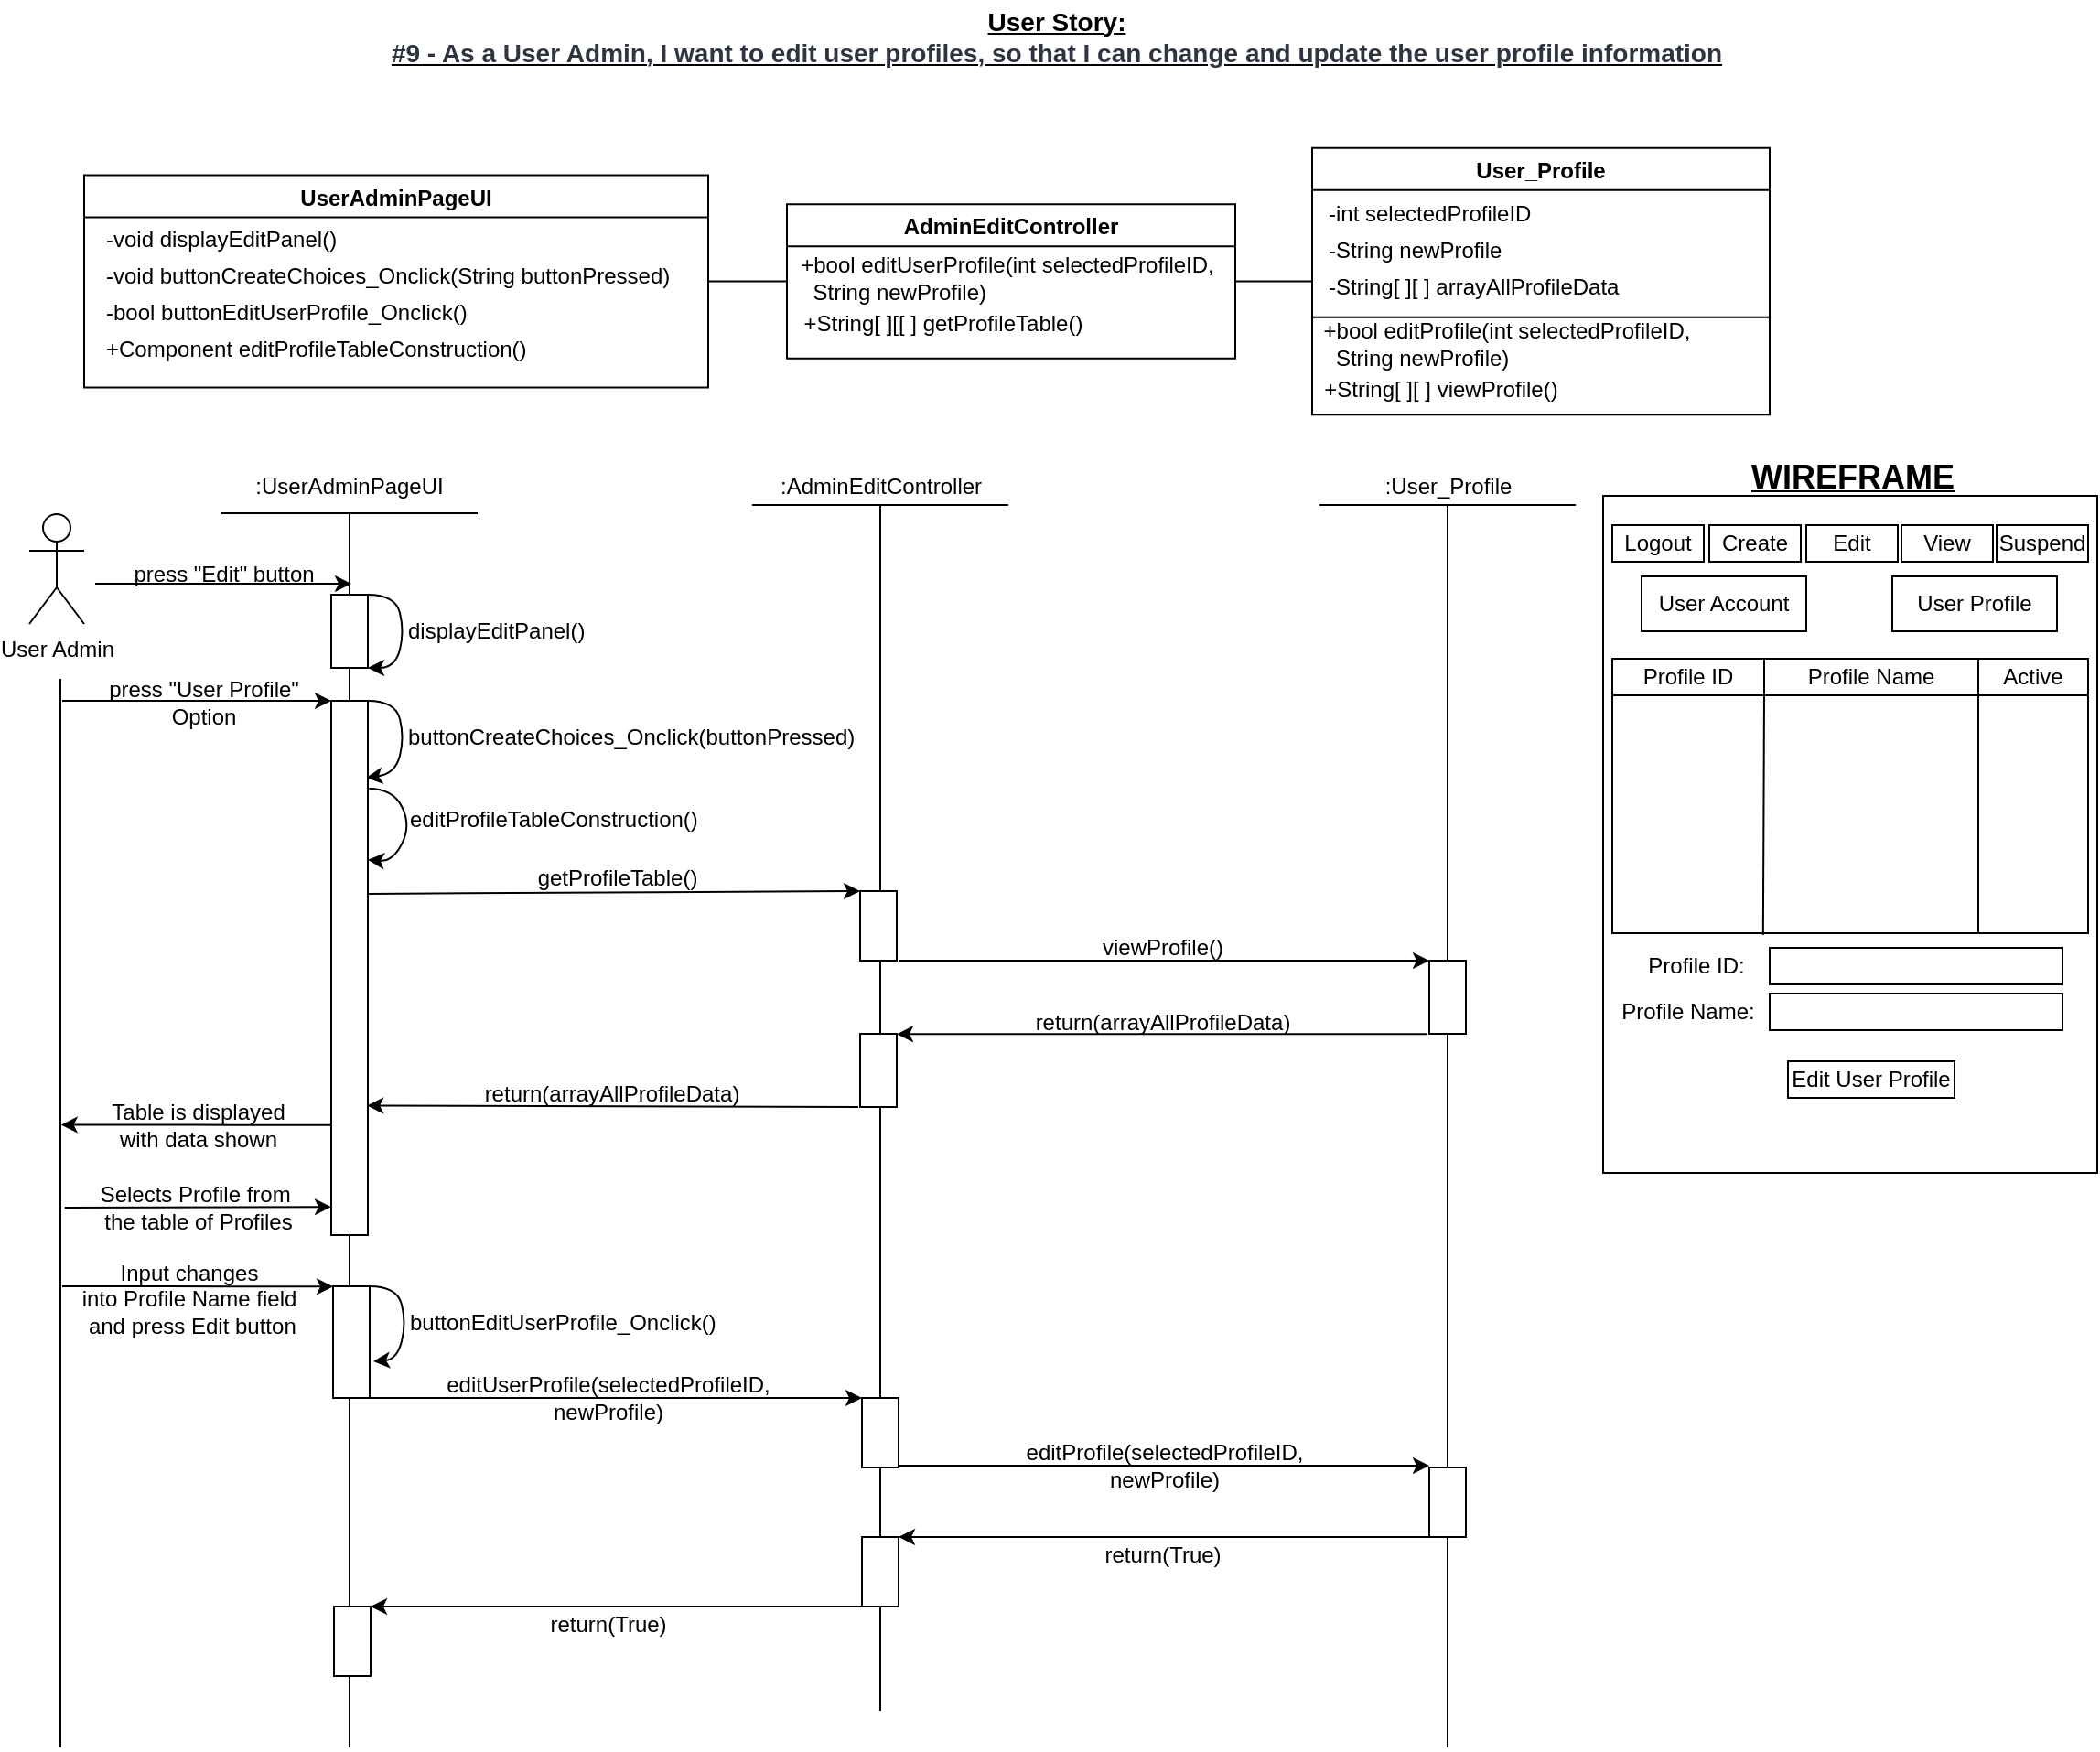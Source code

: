 <mxfile version="18.0.1" type="device"><diagram id="1YwtTbQ3Z7pTjlXF4-N0" name="Page-1"><mxGraphModel dx="1918" dy="1014" grid="1" gridSize="10" guides="1" tooltips="1" connect="1" arrows="1" fold="1" page="1" pageScale="1" pageWidth="1169" pageHeight="827" math="0" shadow="0"><root><mxCell id="0"/><mxCell id="1" parent="0"/><mxCell id="haLUxBjH6cShnl7Ug6Ql-109" value="" style="rounded=0;whiteSpace=wrap;html=1;" parent="1" vertex="1"><mxGeometry x="882" y="296" width="270" height="370" as="geometry"/></mxCell><mxCell id="3snV8VC3OuR5L-uNEUc_-36" value="" style="rounded=0;whiteSpace=wrap;html=1;labelBackgroundColor=#FFFFFF;fillColor=none;" parent="1" vertex="1"><mxGeometry x="887" y="385" width="260" height="150" as="geometry"/></mxCell><mxCell id="haLUxBjH6cShnl7Ug6Ql-2" value="UserAdminPageUI" style="swimlane;" parent="1" vertex="1"><mxGeometry x="52" y="120.75" width="341" height="116" as="geometry"/></mxCell><mxCell id="haLUxBjH6cShnl7Ug6Ql-16" value="-void displayEditPanel()" style="text;html=1;align=left;verticalAlign=middle;resizable=0;points=[];autosize=1;strokeColor=none;fillColor=none;" parent="haLUxBjH6cShnl7Ug6Ql-2" vertex="1"><mxGeometry x="10" y="24.75" width="140" height="20" as="geometry"/></mxCell><mxCell id="haLUxBjH6cShnl7Ug6Ql-19" value="+Component editProfileTableConstruction()" style="text;html=1;align=left;verticalAlign=middle;resizable=0;points=[];autosize=1;strokeColor=none;fillColor=none;" parent="haLUxBjH6cShnl7Ug6Ql-2" vertex="1"><mxGeometry x="10" y="84.75" width="250" height="20" as="geometry"/></mxCell><mxCell id="haLUxBjH6cShnl7Ug6Ql-8" value="-void buttonCreateChoices_Onclick(String buttonPressed)" style="text;html=1;align=left;verticalAlign=middle;resizable=0;points=[];autosize=1;strokeColor=none;fillColor=none;" parent="haLUxBjH6cShnl7Ug6Ql-2" vertex="1"><mxGeometry x="10" y="44.75" width="320" height="20" as="geometry"/></mxCell><mxCell id="5boBGRs_CYiOxULvytWP-1" value="-bool buttonEditUserProfile_Onclick()" style="text;html=1;align=left;verticalAlign=middle;resizable=0;points=[];autosize=1;strokeColor=none;fillColor=none;" parent="haLUxBjH6cShnl7Ug6Ql-2" vertex="1"><mxGeometry x="10" y="64.75" width="210" height="20" as="geometry"/></mxCell><mxCell id="haLUxBjH6cShnl7Ug6Ql-3" value="AdminEditController" style="swimlane;startSize=23;" parent="1" vertex="1"><mxGeometry x="436" y="136.62" width="245" height="84.25" as="geometry"/></mxCell><mxCell id="haLUxBjH6cShnl7Ug6Ql-6" value="&lt;div style=&quot;text-align: left&quot;&gt;&lt;span&gt;+bool editUserProfile(&lt;/span&gt;&lt;span&gt;int selectedProfileID,&lt;/span&gt;&lt;/div&gt;&lt;div style=&quot;text-align: left&quot;&gt;&lt;span&gt;&amp;nbsp; String newProfile&lt;/span&gt;&lt;span&gt;)&lt;/span&gt;&lt;/div&gt;" style="text;html=1;align=center;verticalAlign=middle;resizable=0;points=[];autosize=1;strokeColor=none;fillColor=none;" parent="haLUxBjH6cShnl7Ug6Ql-3" vertex="1"><mxGeometry y="25.25" width="240" height="30" as="geometry"/></mxCell><mxCell id="LX7pltbs_5qKsJnEepeX-21" value="&lt;div style=&quot;text-align: left&quot;&gt;&lt;span&gt;+String[ ][[ ] getProfileTable()&lt;/span&gt;&lt;/div&gt;" style="text;html=1;align=center;verticalAlign=middle;resizable=0;points=[];autosize=1;strokeColor=none;fillColor=none;" parent="haLUxBjH6cShnl7Ug6Ql-3" vertex="1"><mxGeometry y="55.25" width="170" height="20" as="geometry"/></mxCell><mxCell id="haLUxBjH6cShnl7Ug6Ql-4" value="User_Profile" style="swimlane;" parent="1" vertex="1"><mxGeometry x="723" y="105.88" width="250" height="145.75" as="geometry"/></mxCell><mxCell id="haLUxBjH6cShnl7Ug6Ql-22" value="-String newProfile" style="text;html=1;align=left;verticalAlign=middle;resizable=0;points=[];autosize=1;strokeColor=none;fillColor=none;" parent="haLUxBjH6cShnl7Ug6Ql-4" vertex="1"><mxGeometry x="7" y="46" width="110" height="20" as="geometry"/></mxCell><mxCell id="haLUxBjH6cShnl7Ug6Ql-23" value="" style="endArrow=none;html=1;rounded=0;" parent="haLUxBjH6cShnl7Ug6Ql-4" edge="1"><mxGeometry width="50" height="50" relative="1" as="geometry"><mxPoint y="92.5" as="sourcePoint"/><mxPoint x="250" y="92.5" as="targetPoint"/></mxGeometry></mxCell><mxCell id="3snV8VC3OuR5L-uNEUc_-46" value="&lt;div style=&quot;text-align: left&quot;&gt;&lt;span&gt;+bool editProfile(int selectedProfileID,&lt;/span&gt;&lt;/div&gt;&lt;div style=&quot;text-align: left&quot;&gt;&lt;span&gt;&amp;nbsp; String newProfile&lt;/span&gt;&lt;span&gt;)&lt;/span&gt;&lt;/div&gt;" style="text;html=1;align=center;verticalAlign=middle;resizable=0;points=[];autosize=1;strokeColor=none;fillColor=none;" parent="haLUxBjH6cShnl7Ug6Ql-4" vertex="1"><mxGeometry x="-4" y="92.5" width="220" height="30" as="geometry"/></mxCell><mxCell id="3snV8VC3OuR5L-uNEUc_-48" value="-int selectedProfileID" style="text;html=1;align=left;verticalAlign=middle;resizable=0;points=[];autosize=1;strokeColor=none;fillColor=none;" parent="haLUxBjH6cShnl7Ug6Ql-4" vertex="1"><mxGeometry x="7" y="26" width="130" height="20" as="geometry"/></mxCell><mxCell id="LX7pltbs_5qKsJnEepeX-19" value="-String[ ][ ] arrayAllProfileData" style="text;html=1;align=left;verticalAlign=middle;resizable=0;points=[];autosize=1;strokeColor=none;fillColor=none;" parent="haLUxBjH6cShnl7Ug6Ql-4" vertex="1"><mxGeometry x="7" y="66.25" width="170" height="20" as="geometry"/></mxCell><mxCell id="LX7pltbs_5qKsJnEepeX-22" value="&lt;div style=&quot;text-align: left&quot;&gt;+String[ ][ ] viewProfile()&lt;/div&gt;" style="text;html=1;align=center;verticalAlign=middle;resizable=0;points=[];autosize=1;strokeColor=none;fillColor=none;" parent="haLUxBjH6cShnl7Ug6Ql-4" vertex="1"><mxGeometry y="122.5" width="140" height="20" as="geometry"/></mxCell><mxCell id="haLUxBjH6cShnl7Ug6Ql-25" value="" style="endArrow=none;html=1;rounded=0;exitX=1;exitY=0.5;exitDx=0;exitDy=0;entryX=0;entryY=0.5;entryDx=0;entryDy=0;" parent="1" source="haLUxBjH6cShnl7Ug6Ql-2" target="haLUxBjH6cShnl7Ug6Ql-3" edge="1"><mxGeometry width="50" height="50" relative="1" as="geometry"><mxPoint x="567" y="406" as="sourcePoint"/><mxPoint x="617" y="356" as="targetPoint"/></mxGeometry></mxCell><mxCell id="haLUxBjH6cShnl7Ug6Ql-26" value="" style="endArrow=none;html=1;rounded=0;entryX=0;entryY=0.5;entryDx=0;entryDy=0;exitX=1;exitY=0.5;exitDx=0;exitDy=0;" parent="1" source="haLUxBjH6cShnl7Ug6Ql-3" target="haLUxBjH6cShnl7Ug6Ql-4" edge="1"><mxGeometry width="50" height="50" relative="1" as="geometry"><mxPoint x="567" y="226" as="sourcePoint"/><mxPoint x="567" y="256" as="targetPoint"/></mxGeometry></mxCell><mxCell id="haLUxBjH6cShnl7Ug6Ql-70" style="edgeStyle=orthogonalEdgeStyle;rounded=0;orthogonalLoop=1;jettySize=auto;html=1;entryX=0;entryY=0;entryDx=0;entryDy=0;" parent="1" edge="1"><mxGeometry relative="1" as="geometry"><mxPoint x="198" y="344" as="targetPoint"/><Array as="points"><mxPoint x="108" y="344"/><mxPoint x="108" y="344"/></Array><mxPoint x="58" y="344" as="sourcePoint"/></mxGeometry></mxCell><mxCell id="haLUxBjH6cShnl7Ug6Ql-27" value="User Admin" style="shape=umlActor;verticalLabelPosition=bottom;verticalAlign=top;html=1;outlineConnect=0;" parent="1" vertex="1"><mxGeometry x="22" y="306" width="30" height="60" as="geometry"/></mxCell><mxCell id="haLUxBjH6cShnl7Ug6Ql-29" value=":UserAdminPageUI" style="text;html=1;strokeColor=none;fillColor=none;align=center;verticalAlign=middle;whiteSpace=wrap;rounded=0;" parent="1" vertex="1"><mxGeometry x="167" y="276" width="60" height="30" as="geometry"/></mxCell><mxCell id="haLUxBjH6cShnl7Ug6Ql-30" value=":AdminEditController" style="text;html=1;align=center;verticalAlign=middle;resizable=0;points=[];autosize=1;strokeColor=none;fillColor=none;" parent="1" vertex="1"><mxGeometry x="422" y="281" width="130" height="20" as="geometry"/></mxCell><mxCell id="haLUxBjH6cShnl7Ug6Ql-31" value=":User_Profile" style="text;html=1;align=center;verticalAlign=middle;resizable=0;points=[];autosize=1;strokeColor=none;fillColor=none;" parent="1" vertex="1"><mxGeometry x="757" y="281" width="80" height="20" as="geometry"/></mxCell><mxCell id="haLUxBjH6cShnl7Ug6Ql-32" value="" style="endArrow=none;html=1;rounded=0;" parent="1" edge="1"><mxGeometry width="50" height="50" relative="1" as="geometry"><mxPoint x="127" y="305.52" as="sourcePoint"/><mxPoint x="267" y="305.52" as="targetPoint"/></mxGeometry></mxCell><mxCell id="haLUxBjH6cShnl7Ug6Ql-33" value="" style="endArrow=none;html=1;rounded=0;" parent="1" edge="1"><mxGeometry width="50" height="50" relative="1" as="geometry"><mxPoint x="417" y="301" as="sourcePoint"/><mxPoint x="557" y="301" as="targetPoint"/></mxGeometry></mxCell><mxCell id="haLUxBjH6cShnl7Ug6Ql-34" value="" style="endArrow=none;html=1;rounded=0;" parent="1" edge="1"><mxGeometry width="50" height="50" relative="1" as="geometry"><mxPoint x="727" y="301" as="sourcePoint"/><mxPoint x="867" y="301" as="targetPoint"/></mxGeometry></mxCell><mxCell id="haLUxBjH6cShnl7Ug6Ql-48" value="" style="endArrow=none;html=1;rounded=0;startArrow=none;entryX=0.5;entryY=1;entryDx=0;entryDy=0;entryPerimeter=0;" parent="1" source="3snV8VC3OuR5L-uNEUc_-21" target="haLUxBjH6cShnl7Ug6Ql-30" edge="1"><mxGeometry width="50" height="50" relative="1" as="geometry"><mxPoint x="487" y="1306" as="sourcePoint"/><mxPoint x="485" y="296" as="targetPoint"/></mxGeometry></mxCell><mxCell id="haLUxBjH6cShnl7Ug6Ql-57" value="" style="endArrow=none;html=1;rounded=0;entryX=0.5;entryY=0.982;entryDx=0;entryDy=0;entryPerimeter=0;" parent="1" target="haLUxBjH6cShnl7Ug6Ql-31" edge="1"><mxGeometry width="50" height="50" relative="1" as="geometry"><mxPoint x="797" y="980" as="sourcePoint"/><mxPoint x="797" y="306" as="targetPoint"/></mxGeometry></mxCell><mxCell id="haLUxBjH6cShnl7Ug6Ql-110" value="Logout" style="rounded=0;whiteSpace=wrap;html=1;" parent="1" vertex="1"><mxGeometry x="887" y="312" width="50" height="20" as="geometry"/></mxCell><mxCell id="haLUxBjH6cShnl7Ug6Ql-111" value="Create" style="rounded=0;whiteSpace=wrap;html=1;" parent="1" vertex="1"><mxGeometry x="940" y="312" width="50" height="20" as="geometry"/></mxCell><mxCell id="haLUxBjH6cShnl7Ug6Ql-112" value="Edit&lt;span style=&quot;color: rgba(0 , 0 , 0 , 0) ; font-family: monospace ; font-size: 0px&quot;&gt;%3CmxGraphModel%3E%3Croot%3E%3CmxCell%20id%3D%220%22%2F%3E%3CmxCell%20id%3D%221%22%20parent%3D%220%22%2F%3E%3CmxCell%20id%3D%222%22%20value%3D%22Create%22%20style%3D%22rounded%3D0%3BwhiteSpace%3Dwrap%3Bhtml%3D1%3B%22%20vertex%3D%221%22%20parent%3D%221%22%3E%3CmxGeometry%20x%3D%22966%22%20y%3D%2246%22%20width%3D%2270%22%20height%3D%2220%22%20as%3D%22geometry%22%2F%3E%3C%2FmxCell%3E%3C%2Froot%3E%3C%2FmxGraphModel%3E&lt;/span&gt;" style="rounded=0;whiteSpace=wrap;html=1;" parent="1" vertex="1"><mxGeometry x="993" y="312" width="50" height="20" as="geometry"/></mxCell><mxCell id="haLUxBjH6cShnl7Ug6Ql-115" value="View" style="rounded=0;whiteSpace=wrap;html=1;" parent="1" vertex="1"><mxGeometry x="1045" y="312" width="50" height="20" as="geometry"/></mxCell><mxCell id="haLUxBjH6cShnl7Ug6Ql-116" value="Suspend" style="rounded=0;whiteSpace=wrap;html=1;" parent="1" vertex="1"><mxGeometry x="1097" y="312" width="50" height="20" as="geometry"/></mxCell><mxCell id="haLUxBjH6cShnl7Ug6Ql-117" value="Profile ID:" style="text;html=1;strokeColor=none;fillColor=none;align=center;verticalAlign=middle;whiteSpace=wrap;rounded=0;" parent="1" vertex="1"><mxGeometry x="903" y="538" width="60" height="30" as="geometry"/></mxCell><mxCell id="haLUxBjH6cShnl7Ug6Ql-118" value="Profile Name:" style="text;html=1;strokeColor=none;fillColor=none;align=center;verticalAlign=middle;whiteSpace=wrap;rounded=0;" parent="1" vertex="1"><mxGeometry x="887" y="563" width="83" height="30" as="geometry"/></mxCell><mxCell id="haLUxBjH6cShnl7Ug6Ql-119" value="" style="rounded=0;whiteSpace=wrap;html=1;" parent="1" vertex="1"><mxGeometry x="973" y="543" width="160" height="20" as="geometry"/></mxCell><mxCell id="haLUxBjH6cShnl7Ug6Ql-120" value="" style="rounded=0;whiteSpace=wrap;html=1;" parent="1" vertex="1"><mxGeometry x="973" y="568" width="160" height="20" as="geometry"/></mxCell><mxCell id="haLUxBjH6cShnl7Ug6Ql-123" value="Edit User Profile" style="rounded=0;whiteSpace=wrap;html=1;" parent="1" vertex="1"><mxGeometry x="983" y="605" width="91" height="20" as="geometry"/></mxCell><mxCell id="haLUxBjH6cShnl7Ug6Ql-124" value="&lt;b&gt;&lt;u&gt;&lt;font style=&quot;font-size: 18px&quot;&gt;WIREFRAME&lt;/font&gt;&lt;/u&gt;&lt;/b&gt;" style="text;html=1;align=center;verticalAlign=middle;resizable=0;points=[];autosize=1;strokeColor=none;fillColor=none;" parent="1" vertex="1"><mxGeometry x="953" y="276" width="130" height="20" as="geometry"/></mxCell><mxCell id="wWWZvd4En1-HustH4XMh-6" value="press &quot;Edit&quot; button" style="text;html=1;align=center;verticalAlign=middle;resizable=0;points=[];autosize=1;strokeColor=none;fillColor=none;" parent="1" vertex="1"><mxGeometry x="73" y="329" width="110" height="20" as="geometry"/></mxCell><mxCell id="wWWZvd4En1-HustH4XMh-27" value="" style="endArrow=none;html=1;rounded=0;fontSize=17;" parent="1" edge="1"><mxGeometry width="50" height="50" relative="1" as="geometry"><mxPoint x="197" y="980" as="sourcePoint"/><mxPoint x="197" y="306" as="targetPoint"/></mxGeometry></mxCell><mxCell id="3snV8VC3OuR5L-uNEUc_-1" value="" style="curved=1;endArrow=classic;html=1;rounded=0;entryX=1;entryY=1;entryDx=0;entryDy=0;exitX=1;exitY=0;exitDx=0;exitDy=0;" parent="1" source="3snV8VC3OuR5L-uNEUc_-2" target="3snV8VC3OuR5L-uNEUc_-2" edge="1"><mxGeometry width="50" height="50" relative="1" as="geometry"><mxPoint x="202" y="410" as="sourcePoint"/><mxPoint x="252" y="360" as="targetPoint"/><Array as="points"><mxPoint x="222" y="350"/><mxPoint x="227" y="370"/><mxPoint x="222" y="390"/></Array></mxGeometry></mxCell><mxCell id="3snV8VC3OuR5L-uNEUc_-2" value="" style="rounded=0;whiteSpace=wrap;html=1;" parent="1" vertex="1"><mxGeometry x="187" y="350" width="20" height="40" as="geometry"/></mxCell><mxCell id="3snV8VC3OuR5L-uNEUc_-6" value="displayEditPanel()" style="text;html=1;align=left;verticalAlign=middle;resizable=0;points=[];autosize=1;strokeColor=none;fillColor=none;" parent="1" vertex="1"><mxGeometry x="227" y="360" width="110" height="20" as="geometry"/></mxCell><mxCell id="3snV8VC3OuR5L-uNEUc_-7" style="edgeStyle=orthogonalEdgeStyle;rounded=0;orthogonalLoop=1;jettySize=auto;html=1;entryX=-0.043;entryY=0.372;entryDx=0;entryDy=0;entryPerimeter=0;" parent="1" edge="1"><mxGeometry relative="1" as="geometry"><mxPoint x="187" y="684.624" as="targetPoint"/><Array as="points"><mxPoint x="186.86" y="685"/></Array><mxPoint x="41.36" y="685" as="sourcePoint"/></mxGeometry></mxCell><mxCell id="3snV8VC3OuR5L-uNEUc_-8" value="Selects Profile from&amp;nbsp;&lt;br&gt;the table of Profiles" style="text;html=1;align=center;verticalAlign=middle;resizable=0;points=[];autosize=1;strokeColor=none;fillColor=none;" parent="1" vertex="1"><mxGeometry x="54.36" y="670" width="120" height="30" as="geometry"/></mxCell><mxCell id="3snV8VC3OuR5L-uNEUc_-10" value="" style="curved=1;endArrow=classic;html=1;rounded=0;exitX=1;exitY=0;exitDx=0;exitDy=0;entryX=1.017;entryY=0.318;entryDx=0;entryDy=0;entryPerimeter=0;" parent="1" edge="1"><mxGeometry width="50" height="50" relative="1" as="geometry"><mxPoint x="207.66" y="456" as="sourcePoint"/><mxPoint x="207.0" y="494.856" as="targetPoint"/><Array as="points"><mxPoint x="220.66" y="456"/><mxPoint x="230.66" y="476"/><mxPoint x="220.66" y="496"/></Array></mxGeometry></mxCell><mxCell id="3snV8VC3OuR5L-uNEUc_-12" value="editProfileTableConstruction()" style="text;html=1;align=left;verticalAlign=middle;resizable=0;points=[];autosize=1;strokeColor=none;fillColor=none;" parent="1" vertex="1"><mxGeometry x="227.66" y="463" width="170" height="20" as="geometry"/></mxCell><mxCell id="3snV8VC3OuR5L-uNEUc_-13" style="edgeStyle=orthogonalEdgeStyle;rounded=0;orthogonalLoop=1;jettySize=auto;html=1;entryX=0;entryY=0;entryDx=0;entryDy=0;" parent="1" edge="1"><mxGeometry relative="1" as="geometry"><mxPoint x="188" y="728.18" as="targetPoint"/><Array as="points"><mxPoint x="98" y="728"/></Array><mxPoint x="40" y="728" as="sourcePoint"/></mxGeometry></mxCell><mxCell id="3snV8VC3OuR5L-uNEUc_-14" value="Input changes&lt;br&gt;into Profile Name field&lt;br&gt;&amp;nbsp;and press Edit button" style="text;html=1;align=center;verticalAlign=middle;resizable=0;points=[];autosize=1;strokeColor=none;fillColor=none;" parent="1" vertex="1"><mxGeometry x="43.5" y="710" width="130" height="50" as="geometry"/></mxCell><mxCell id="3snV8VC3OuR5L-uNEUc_-15" value="" style="curved=1;endArrow=classic;html=1;rounded=0;exitX=1;exitY=0;exitDx=0;exitDy=0;" parent="1" source="3snV8VC3OuR5L-uNEUc_-16" edge="1"><mxGeometry width="50" height="50" relative="1" as="geometry"><mxPoint x="203" y="788" as="sourcePoint"/><mxPoint x="210" y="769" as="targetPoint"/><Array as="points"><mxPoint x="223" y="728"/><mxPoint x="228" y="748"/><mxPoint x="223" y="768"/></Array></mxGeometry></mxCell><mxCell id="3snV8VC3OuR5L-uNEUc_-16" value="" style="rounded=0;whiteSpace=wrap;html=1;" parent="1" vertex="1"><mxGeometry x="188" y="728" width="20" height="61" as="geometry"/></mxCell><mxCell id="3snV8VC3OuR5L-uNEUc_-17" value="buttonEditUserProfile_Onclick()" style="text;html=1;align=left;verticalAlign=middle;resizable=0;points=[];autosize=1;strokeColor=none;fillColor=none;" parent="1" vertex="1"><mxGeometry x="228" y="738" width="180" height="20" as="geometry"/></mxCell><mxCell id="3snV8VC3OuR5L-uNEUc_-19" value="" style="endArrow=classic;html=1;rounded=0;" parent="1" edge="1"><mxGeometry width="50" height="50" relative="1" as="geometry"><mxPoint x="205" y="789.0" as="sourcePoint"/><mxPoint x="477" y="789" as="targetPoint"/></mxGeometry></mxCell><mxCell id="3snV8VC3OuR5L-uNEUc_-20" value="editUserProfile(selectedProfileID,&lt;br&gt;newProfile)" style="text;html=1;align=center;verticalAlign=middle;resizable=0;points=[];autosize=1;strokeColor=none;fillColor=none;" parent="1" vertex="1"><mxGeometry x="243" y="774.0" width="190" height="30" as="geometry"/></mxCell><mxCell id="3snV8VC3OuR5L-uNEUc_-21" value="" style="rounded=0;whiteSpace=wrap;html=1;" parent="1" vertex="1"><mxGeometry x="477" y="789" width="20" height="38" as="geometry"/></mxCell><mxCell id="3snV8VC3OuR5L-uNEUc_-22" value="" style="endArrow=none;html=1;rounded=0;startArrow=none;entryX=0.5;entryY=1;entryDx=0;entryDy=0;entryPerimeter=0;" parent="1" target="3snV8VC3OuR5L-uNEUc_-21" edge="1"><mxGeometry width="50" height="50" relative="1" as="geometry"><mxPoint x="487" y="960" as="sourcePoint"/><mxPoint x="487" y="275" as="targetPoint"/></mxGeometry></mxCell><mxCell id="3snV8VC3OuR5L-uNEUc_-23" value="" style="endArrow=classic;html=1;rounded=0;entryX=0;entryY=0;entryDx=0;entryDy=0;" parent="1" edge="1"><mxGeometry width="50" height="50" relative="1" as="geometry"><mxPoint x="497" y="826.0" as="sourcePoint"/><mxPoint x="787" y="826" as="targetPoint"/></mxGeometry></mxCell><mxCell id="3snV8VC3OuR5L-uNEUc_-24" value="editProfile(selectedProfileID,&lt;br&gt;newProfile)" style="text;html=1;align=center;verticalAlign=middle;resizable=0;points=[];autosize=1;strokeColor=none;fillColor=none;" parent="1" vertex="1"><mxGeometry x="557" y="811" width="170" height="30" as="geometry"/></mxCell><mxCell id="3snV8VC3OuR5L-uNEUc_-25" value="" style="rounded=0;whiteSpace=wrap;html=1;" parent="1" vertex="1"><mxGeometry x="787" y="827" width="20" height="38" as="geometry"/></mxCell><mxCell id="3snV8VC3OuR5L-uNEUc_-27" value="" style="endArrow=classic;html=1;rounded=0;exitX=0;exitY=1;exitDx=0;exitDy=0;entryX=1;entryY=0;entryDx=0;entryDy=0;" parent="1" source="3snV8VC3OuR5L-uNEUc_-25" target="3snV8VC3OuR5L-uNEUc_-28" edge="1"><mxGeometry width="50" height="50" relative="1" as="geometry"><mxPoint x="496" y="1061" as="sourcePoint"/><mxPoint x="517" y="1101" as="targetPoint"/></mxGeometry></mxCell><mxCell id="3snV8VC3OuR5L-uNEUc_-28" value="" style="rounded=0;whiteSpace=wrap;html=1;" parent="1" vertex="1"><mxGeometry x="477" y="865" width="20" height="38" as="geometry"/></mxCell><mxCell id="3snV8VC3OuR5L-uNEUc_-29" value="return(True)" style="text;html=1;align=center;verticalAlign=middle;resizable=0;points=[];autosize=1;strokeColor=none;fillColor=none;" parent="1" vertex="1"><mxGeometry x="601" y="865" width="80" height="20" as="geometry"/></mxCell><mxCell id="3snV8VC3OuR5L-uNEUc_-31" value="" style="endArrow=classic;html=1;rounded=0;exitX=0;exitY=1;exitDx=0;exitDy=0;entryX=1;entryY=0;entryDx=0;entryDy=0;" parent="1" source="3snV8VC3OuR5L-uNEUc_-28" target="3snV8VC3OuR5L-uNEUc_-33" edge="1"><mxGeometry width="50" height="50" relative="1" as="geometry"><mxPoint x="467" y="1081" as="sourcePoint"/><mxPoint x="217" y="1078" as="targetPoint"/></mxGeometry></mxCell><mxCell id="3snV8VC3OuR5L-uNEUc_-32" value="return(True)" style="text;html=1;align=center;verticalAlign=middle;resizable=0;points=[];autosize=1;strokeColor=none;fillColor=none;" parent="1" vertex="1"><mxGeometry x="298" y="903" width="80" height="20" as="geometry"/></mxCell><mxCell id="3snV8VC3OuR5L-uNEUc_-33" value="" style="rounded=0;whiteSpace=wrap;html=1;" parent="1" vertex="1"><mxGeometry x="188.5" y="903" width="20" height="38" as="geometry"/></mxCell><mxCell id="3snV8VC3OuR5L-uNEUc_-39" value="Profile ID" style="text;html=1;strokeColor=default;fillColor=none;align=center;verticalAlign=middle;whiteSpace=wrap;rounded=0;labelBackgroundColor=#FFFFFF;" parent="1" vertex="1"><mxGeometry x="887" y="385" width="83" height="20" as="geometry"/></mxCell><mxCell id="3snV8VC3OuR5L-uNEUc_-40" value="Profile Name" style="text;html=1;strokeColor=default;fillColor=none;align=center;verticalAlign=middle;whiteSpace=wrap;rounded=0;labelBackgroundColor=#FFFFFF;" parent="1" vertex="1"><mxGeometry x="970" y="385" width="117" height="20" as="geometry"/></mxCell><mxCell id="3snV8VC3OuR5L-uNEUc_-42" value="Active" style="text;html=1;strokeColor=default;fillColor=none;align=center;verticalAlign=middle;whiteSpace=wrap;rounded=0;labelBackgroundColor=#FFFFFF;" parent="1" vertex="1"><mxGeometry x="1087" y="385" width="60" height="20" as="geometry"/></mxCell><mxCell id="3snV8VC3OuR5L-uNEUc_-43" value="" style="endArrow=none;html=1;rounded=0;entryX=0;entryY=1;entryDx=0;entryDy=0;exitX=0.317;exitY=1.007;exitDx=0;exitDy=0;exitPerimeter=0;" parent="1" source="3snV8VC3OuR5L-uNEUc_-36" target="3snV8VC3OuR5L-uNEUc_-40" edge="1"><mxGeometry width="50" height="50" relative="1" as="geometry"><mxPoint x="947" y="535" as="sourcePoint"/><mxPoint x="953" y="429.17" as="targetPoint"/></mxGeometry></mxCell><mxCell id="3snV8VC3OuR5L-uNEUc_-45" value="" style="endArrow=none;html=1;rounded=0;entryX=0;entryY=1;entryDx=0;entryDy=0;" parent="1" edge="1"><mxGeometry width="50" height="50" relative="1" as="geometry"><mxPoint x="1087.0" y="535" as="sourcePoint"/><mxPoint x="1087.0" y="405" as="targetPoint"/></mxGeometry></mxCell><mxCell id="eKWEOXIC-5w6nnSlljw1-1" value="&lt;b&gt;&lt;u&gt;&lt;font style=&quot;font-size: 14px&quot;&gt;User Story:&lt;/font&gt;&lt;br&gt;&lt;/u&gt;&lt;/b&gt;&lt;b&gt;&lt;u&gt;&lt;span style=&quot;color: rgb(46 , 52 , 64) ; font-size: 14px ; background-color: rgb(255 , 255 , 255)&quot;&gt;#9 - As a User Admin, I want to edit user profiles, so that I can change and update the user profile information&lt;/span&gt;&lt;/u&gt;&lt;/b&gt;&lt;b&gt;&lt;u&gt;&lt;span style=&quot;color: rgb(46 , 52 , 64) ; font-family: , &amp;#34;arial&amp;#34; , &amp;#34;helvetica&amp;#34; , sans-serif ; font-size: 14px ; background-color: rgb(255 , 255 , 255)&quot;&gt;&lt;br&gt;&lt;/span&gt;&lt;/u&gt;&lt;/b&gt;" style="text;html=1;align=center;verticalAlign=middle;resizable=0;points=[];autosize=1;strokeColor=none;fillColor=none;" parent="1" vertex="1"><mxGeometry x="213" y="25" width="740" height="40" as="geometry"/></mxCell><mxCell id="5boBGRs_CYiOxULvytWP-2" style="edgeStyle=orthogonalEdgeStyle;rounded=0;orthogonalLoop=1;jettySize=auto;html=1;entryX=0;entryY=0;entryDx=0;entryDy=0;" parent="1" target="5boBGRs_CYiOxULvytWP-9" edge="1"><mxGeometry relative="1" as="geometry"><mxPoint x="187" y="409" as="targetPoint"/><Array as="points"><mxPoint x="150" y="408"/><mxPoint x="150" y="408"/></Array><mxPoint x="40" y="408" as="sourcePoint"/></mxGeometry></mxCell><mxCell id="5boBGRs_CYiOxULvytWP-3" value="press &quot;User Profile&quot;&lt;br&gt;Option" style="text;html=1;align=center;verticalAlign=middle;resizable=0;points=[];autosize=1;strokeColor=none;fillColor=none;" parent="1" vertex="1"><mxGeometry x="57" y="394" width="120" height="30" as="geometry"/></mxCell><mxCell id="5boBGRs_CYiOxULvytWP-6" value="" style="endArrow=none;html=1;rounded=0;" parent="1" edge="1"><mxGeometry width="50" height="50" relative="1" as="geometry"><mxPoint x="39" y="980" as="sourcePoint"/><mxPoint x="39" y="396" as="targetPoint"/></mxGeometry></mxCell><mxCell id="5boBGRs_CYiOxULvytWP-8" value="" style="curved=1;endArrow=classic;html=1;rounded=0;entryX=0.95;entryY=0.144;entryDx=0;entryDy=0;exitX=1;exitY=0;exitDx=0;exitDy=0;entryPerimeter=0;" parent="1" source="5boBGRs_CYiOxULvytWP-9" target="5boBGRs_CYiOxULvytWP-9" edge="1"><mxGeometry width="50" height="50" relative="1" as="geometry"><mxPoint x="202" y="468" as="sourcePoint"/><mxPoint x="252" y="418" as="targetPoint"/><Array as="points"><mxPoint x="222" y="408"/><mxPoint x="227" y="428"/><mxPoint x="222" y="448"/></Array></mxGeometry></mxCell><mxCell id="LX7pltbs_5qKsJnEepeX-24" style="edgeStyle=orthogonalEdgeStyle;rounded=0;orthogonalLoop=1;jettySize=auto;html=1;exitX=0.15;exitY=0.794;exitDx=0;exitDy=0;exitPerimeter=0;" parent="1" source="5boBGRs_CYiOxULvytWP-9" edge="1"><mxGeometry relative="1" as="geometry"><mxPoint x="39.36" y="639.8" as="targetPoint"/><mxPoint x="169.36" y="639.8" as="sourcePoint"/><Array as="points"/></mxGeometry></mxCell><mxCell id="5boBGRs_CYiOxULvytWP-9" value="" style="rounded=0;whiteSpace=wrap;html=1;" parent="1" vertex="1"><mxGeometry x="187" y="408" width="20" height="292" as="geometry"/></mxCell><mxCell id="5boBGRs_CYiOxULvytWP-10" value="buttonCreateChoices_Onclick(buttonPressed)" style="text;html=1;align=left;verticalAlign=middle;resizable=0;points=[];autosize=1;strokeColor=none;fillColor=none;" parent="1" vertex="1"><mxGeometry x="227" y="418" width="260" height="20" as="geometry"/></mxCell><mxCell id="5boBGRs_CYiOxULvytWP-16" value="User Account" style="rounded=0;whiteSpace=wrap;html=1;" parent="1" vertex="1"><mxGeometry x="903" y="340" width="90" height="30" as="geometry"/></mxCell><mxCell id="5boBGRs_CYiOxULvytWP-17" value="User Profile" style="rounded=0;whiteSpace=wrap;html=1;" parent="1" vertex="1"><mxGeometry x="1040" y="340" width="90" height="30" as="geometry"/></mxCell><mxCell id="LX7pltbs_5qKsJnEepeX-7" value="" style="endArrow=classic;html=1;rounded=0;entryX=0;entryY=0;entryDx=0;entryDy=0;exitX=1.015;exitY=0.391;exitDx=0;exitDy=0;exitPerimeter=0;" parent="1" target="LX7pltbs_5qKsJnEepeX-8" edge="1"><mxGeometry width="50" height="50" relative="1" as="geometry"><mxPoint x="207.55" y="513.442" as="sourcePoint"/><mxPoint x="474.25" y="485.83" as="targetPoint"/></mxGeometry></mxCell><mxCell id="LX7pltbs_5qKsJnEepeX-8" value="" style="rounded=0;whiteSpace=wrap;html=1;" parent="1" vertex="1"><mxGeometry x="476" y="512.0" width="20" height="38" as="geometry"/></mxCell><mxCell id="LX7pltbs_5qKsJnEepeX-9" value="" style="endArrow=classic;html=1;rounded=0;exitX=0;exitY=1;exitDx=0;exitDy=0;entryX=0.967;entryY=0.833;entryDx=0;entryDy=0;entryPerimeter=0;" parent="1" edge="1"><mxGeometry width="50" height="50" relative="1" as="geometry"><mxPoint x="475.0" y="630.0" as="sourcePoint"/><mxPoint x="206.59" y="629.246" as="targetPoint"/></mxGeometry></mxCell><mxCell id="LX7pltbs_5qKsJnEepeX-10" value="return(&lt;span style=&quot;text-align: left&quot;&gt;arrayAllProfileData&lt;/span&gt;)" style="text;html=1;align=center;verticalAlign=middle;resizable=0;points=[];autosize=1;strokeColor=none;fillColor=none;" parent="1" vertex="1"><mxGeometry x="265" y="613.0" width="150" height="20" as="geometry"/></mxCell><mxCell id="LX7pltbs_5qKsJnEepeX-11" value="" style="endArrow=classic;html=1;rounded=0;entryX=0;entryY=0;entryDx=0;entryDy=0;" parent="1" edge="1"><mxGeometry width="50" height="50" relative="1" as="geometry"><mxPoint x="497.0" y="550.0" as="sourcePoint"/><mxPoint x="787.0" y="550.0" as="targetPoint"/></mxGeometry></mxCell><mxCell id="LX7pltbs_5qKsJnEepeX-12" value="viewProfile()" style="text;html=1;align=center;verticalAlign=middle;resizable=0;points=[];autosize=1;strokeColor=none;fillColor=none;" parent="1" vertex="1"><mxGeometry x="601" y="533" width="80" height="20" as="geometry"/></mxCell><mxCell id="LX7pltbs_5qKsJnEepeX-13" value="" style="rounded=0;whiteSpace=wrap;html=1;" parent="1" vertex="1"><mxGeometry x="787" y="550" width="20" height="40" as="geometry"/></mxCell><mxCell id="LX7pltbs_5qKsJnEepeX-14" value="" style="endArrow=classic;html=1;rounded=0;exitX=0;exitY=1;exitDx=0;exitDy=0;entryX=1;entryY=0;entryDx=0;entryDy=0;" parent="1" edge="1"><mxGeometry width="50" height="50" relative="1" as="geometry"><mxPoint x="786.0" y="590.17" as="sourcePoint"/><mxPoint x="496.0" y="590.17" as="targetPoint"/></mxGeometry></mxCell><mxCell id="LX7pltbs_5qKsJnEepeX-15" value="&lt;div style=&quot;text-align: left&quot;&gt;&lt;/div&gt;&lt;span style=&quot;text-align: left&quot;&gt;return(arrayAllProfileData&lt;/span&gt;&lt;span style=&quot;text-align: left&quot;&gt;)&lt;/span&gt;&lt;span style=&quot;text-align: left&quot;&gt;&lt;br&gt;&lt;/span&gt;" style="text;html=1;align=center;verticalAlign=middle;resizable=0;points=[];autosize=1;strokeColor=none;fillColor=none;" parent="1" vertex="1"><mxGeometry x="566" y="574.42" width="150" height="20" as="geometry"/></mxCell><mxCell id="LX7pltbs_5qKsJnEepeX-16" value="" style="rounded=0;whiteSpace=wrap;html=1;" parent="1" vertex="1"><mxGeometry x="476" y="590" width="20" height="40" as="geometry"/></mxCell><mxCell id="LX7pltbs_5qKsJnEepeX-17" value="getProfileTable()" style="text;html=1;align=center;verticalAlign=middle;resizable=0;points=[];autosize=1;strokeColor=none;fillColor=none;" parent="1" vertex="1"><mxGeometry x="293" y="495.0" width="100" height="20" as="geometry"/></mxCell><mxCell id="LX7pltbs_5qKsJnEepeX-25" value="Table is displayed&lt;br&gt;with data shown" style="text;html=1;align=center;verticalAlign=middle;resizable=0;points=[];autosize=1;strokeColor=none;fillColor=none;" parent="1" vertex="1"><mxGeometry x="59.36" y="625" width="110" height="30" as="geometry"/></mxCell></root></mxGraphModel></diagram></mxfile>